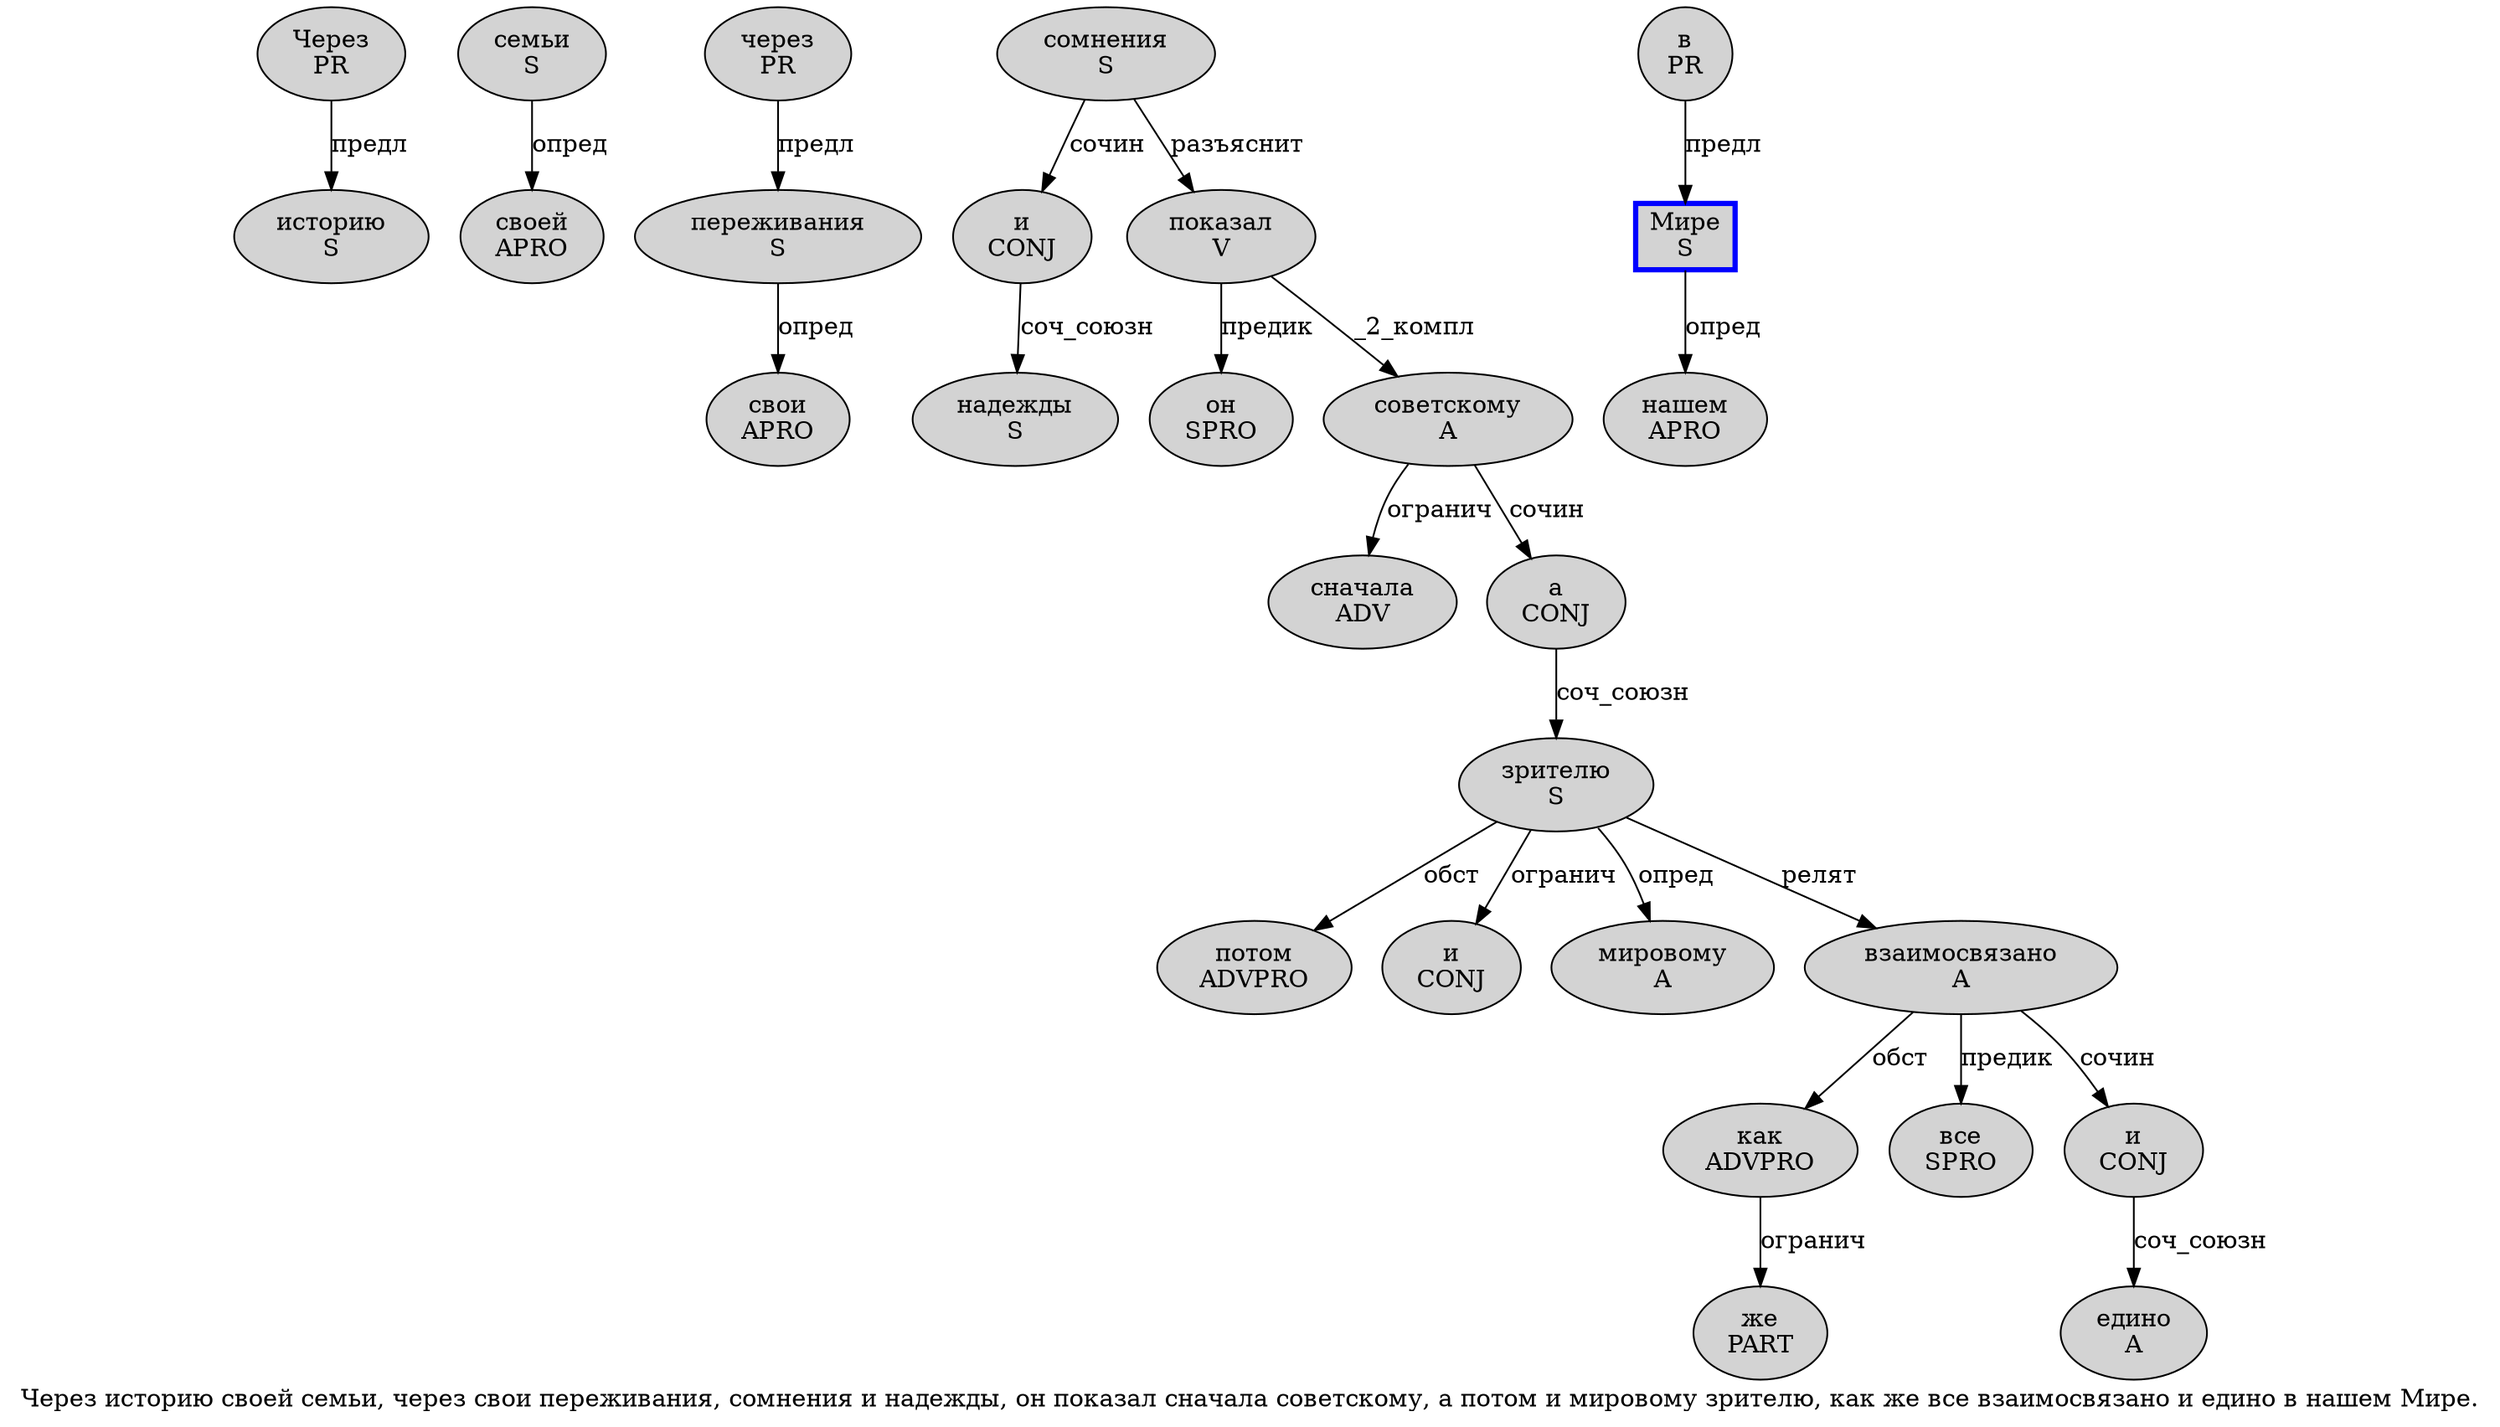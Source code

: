digraph SENTENCE_2132 {
	graph [label="Через историю своей семьи, через свои переживания, сомнения и надежды, он показал сначала советскому, а потом и мировому зрителю, как же все взаимосвязано и едино в нашем Мире."]
	node [style=filled]
		0 [label="Через
PR" color="" fillcolor=lightgray penwidth=1 shape=ellipse]
		1 [label="историю
S" color="" fillcolor=lightgray penwidth=1 shape=ellipse]
		2 [label="своей
APRO" color="" fillcolor=lightgray penwidth=1 shape=ellipse]
		3 [label="семьи
S" color="" fillcolor=lightgray penwidth=1 shape=ellipse]
		5 [label="через
PR" color="" fillcolor=lightgray penwidth=1 shape=ellipse]
		6 [label="свои
APRO" color="" fillcolor=lightgray penwidth=1 shape=ellipse]
		7 [label="переживания
S" color="" fillcolor=lightgray penwidth=1 shape=ellipse]
		9 [label="сомнения
S" color="" fillcolor=lightgray penwidth=1 shape=ellipse]
		10 [label="и
CONJ" color="" fillcolor=lightgray penwidth=1 shape=ellipse]
		11 [label="надежды
S" color="" fillcolor=lightgray penwidth=1 shape=ellipse]
		13 [label="он
SPRO" color="" fillcolor=lightgray penwidth=1 shape=ellipse]
		14 [label="показал
V" color="" fillcolor=lightgray penwidth=1 shape=ellipse]
		15 [label="сначала
ADV" color="" fillcolor=lightgray penwidth=1 shape=ellipse]
		16 [label="советскому
A" color="" fillcolor=lightgray penwidth=1 shape=ellipse]
		18 [label="а
CONJ" color="" fillcolor=lightgray penwidth=1 shape=ellipse]
		19 [label="потом
ADVPRO" color="" fillcolor=lightgray penwidth=1 shape=ellipse]
		20 [label="и
CONJ" color="" fillcolor=lightgray penwidth=1 shape=ellipse]
		21 [label="мировому
A" color="" fillcolor=lightgray penwidth=1 shape=ellipse]
		22 [label="зрителю
S" color="" fillcolor=lightgray penwidth=1 shape=ellipse]
		24 [label="как
ADVPRO" color="" fillcolor=lightgray penwidth=1 shape=ellipse]
		25 [label="же
PART" color="" fillcolor=lightgray penwidth=1 shape=ellipse]
		26 [label="все
SPRO" color="" fillcolor=lightgray penwidth=1 shape=ellipse]
		27 [label="взаимосвязано
A" color="" fillcolor=lightgray penwidth=1 shape=ellipse]
		28 [label="и
CONJ" color="" fillcolor=lightgray penwidth=1 shape=ellipse]
		29 [label="едино
A" color="" fillcolor=lightgray penwidth=1 shape=ellipse]
		30 [label="в
PR" color="" fillcolor=lightgray penwidth=1 shape=ellipse]
		31 [label="нашем
APRO" color="" fillcolor=lightgray penwidth=1 shape=ellipse]
		32 [label="Мире
S" color=blue fillcolor=lightgray penwidth=3 shape=box]
			9 -> 10 [label="сочин"]
			9 -> 14 [label="разъяснит"]
			24 -> 25 [label="огранич"]
			28 -> 29 [label="соч_союзн"]
			22 -> 19 [label="обст"]
			22 -> 20 [label="огранич"]
			22 -> 21 [label="опред"]
			22 -> 27 [label="релят"]
			3 -> 2 [label="опред"]
			0 -> 1 [label="предл"]
			18 -> 22 [label="соч_союзн"]
			5 -> 7 [label="предл"]
			27 -> 24 [label="обст"]
			27 -> 26 [label="предик"]
			27 -> 28 [label="сочин"]
			10 -> 11 [label="соч_союзн"]
			16 -> 15 [label="огранич"]
			16 -> 18 [label="сочин"]
			7 -> 6 [label="опред"]
			32 -> 31 [label="опред"]
			30 -> 32 [label="предл"]
			14 -> 13 [label="предик"]
			14 -> 16 [label="_2_компл"]
}